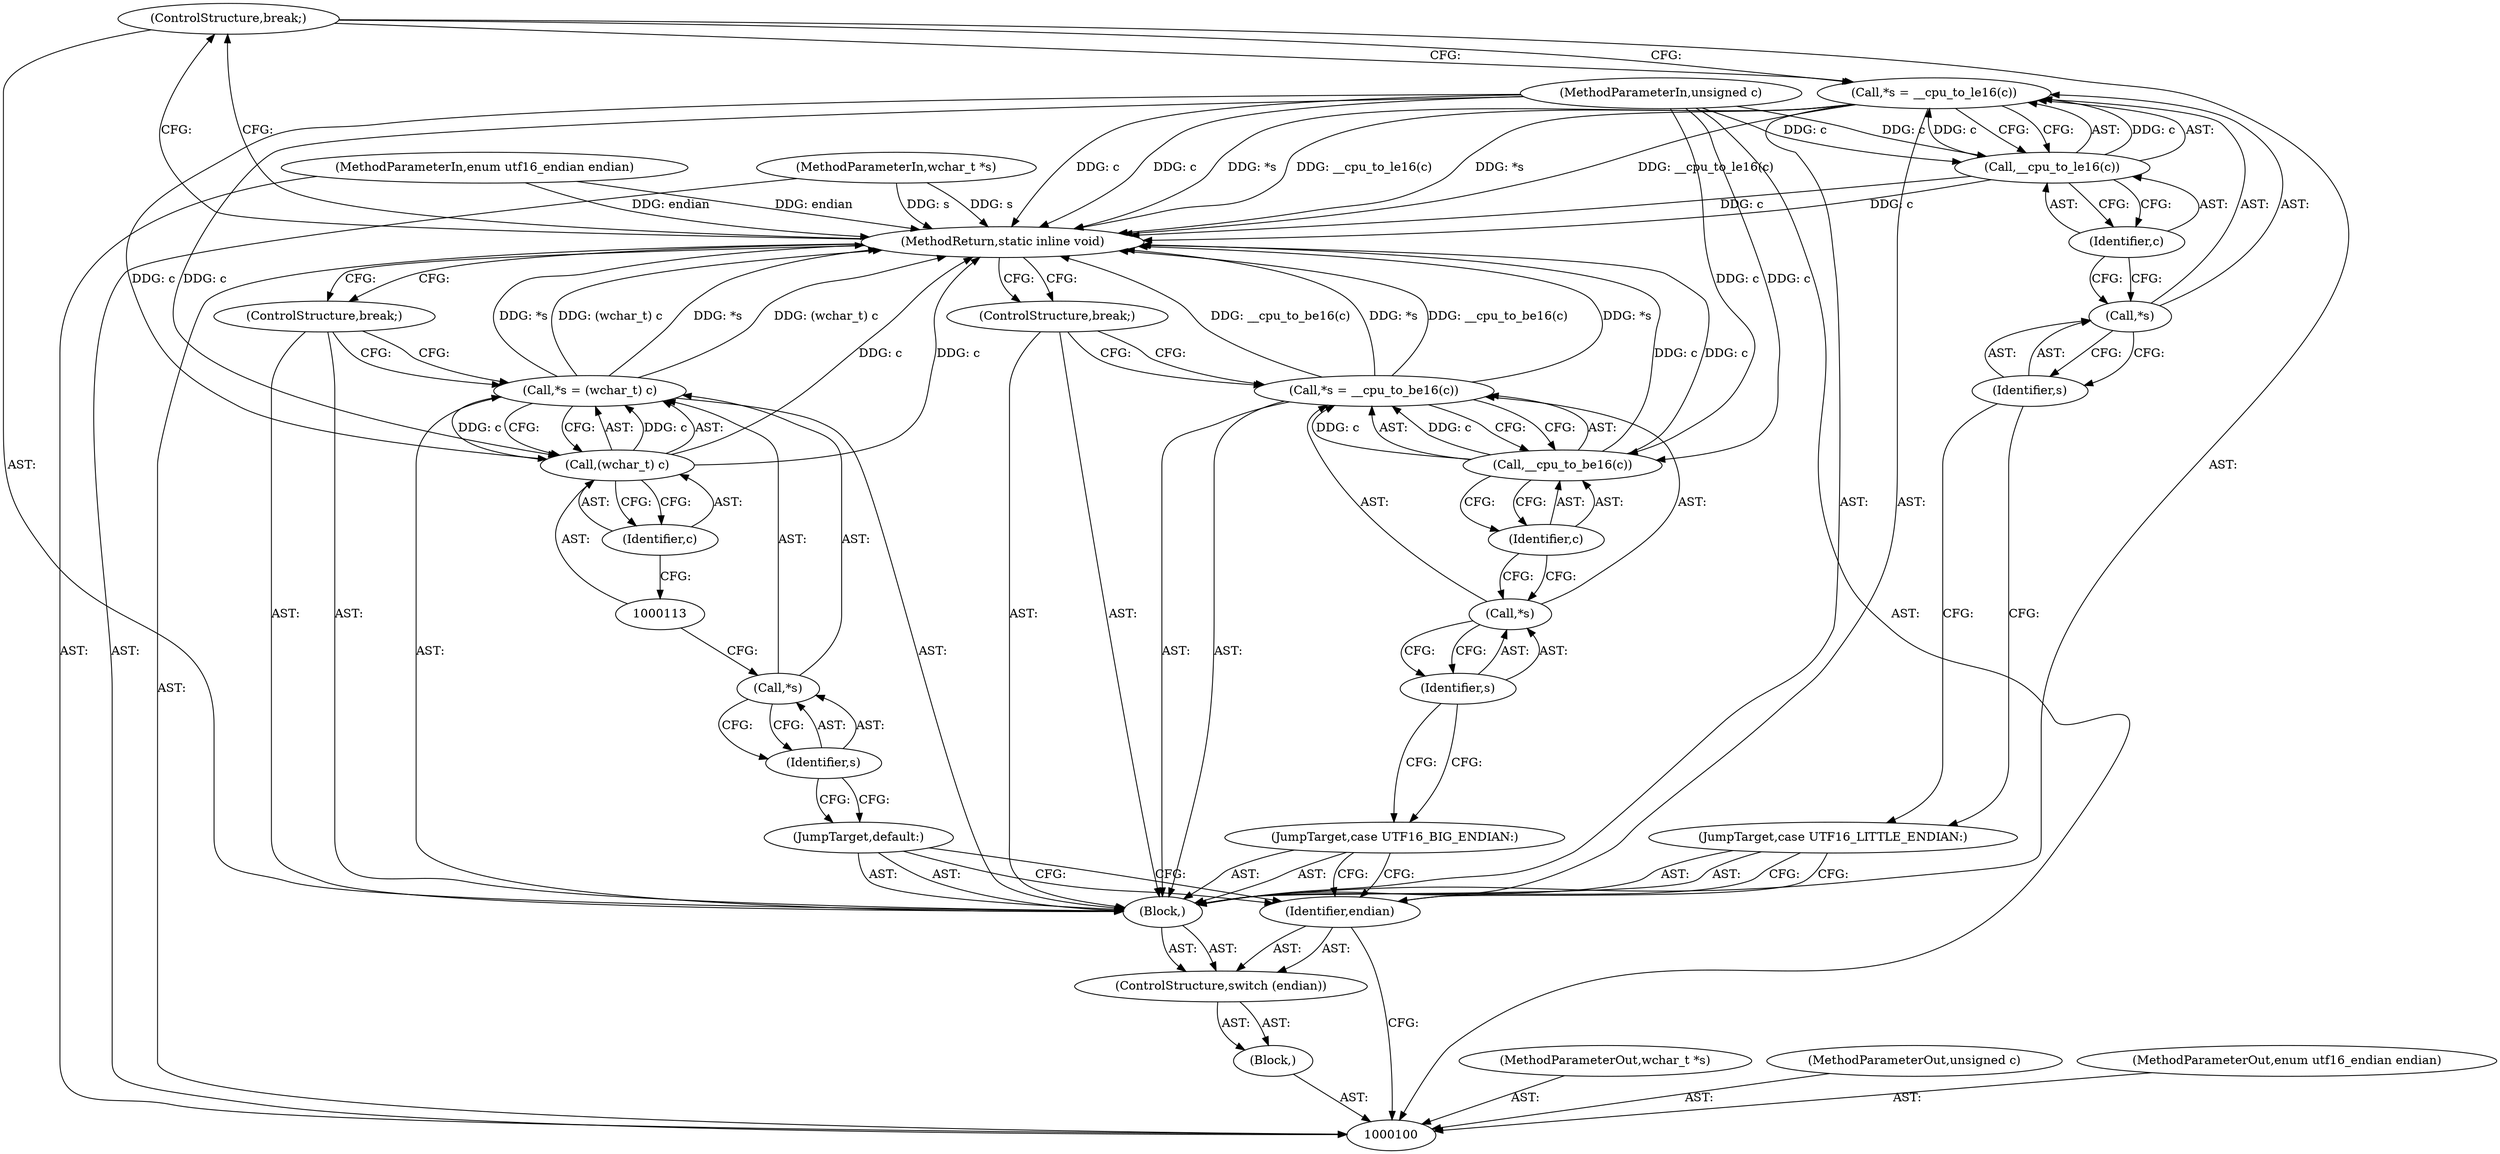 digraph "0_linux_0720a06a7518c9d0c0125bd5d1f3b6264c55c3dd_1" {
"1000122" [label="(ControlStructure,break;)"];
"1000123" [label="(JumpTarget,case UTF16_BIG_ENDIAN:)"];
"1000124" [label="(Call,*s = __cpu_to_be16(c))"];
"1000125" [label="(Call,*s)"];
"1000128" [label="(Identifier,c)"];
"1000126" [label="(Identifier,s)"];
"1000127" [label="(Call,__cpu_to_be16(c))"];
"1000129" [label="(ControlStructure,break;)"];
"1000130" [label="(MethodReturn,static inline void)"];
"1000101" [label="(MethodParameterIn,wchar_t *s)"];
"1000352" [label="(MethodParameterOut,wchar_t *s)"];
"1000102" [label="(MethodParameterIn,unsigned c)"];
"1000353" [label="(MethodParameterOut,unsigned c)"];
"1000103" [label="(MethodParameterIn,enum utf16_endian endian)"];
"1000354" [label="(MethodParameterOut,enum utf16_endian endian)"];
"1000104" [label="(Block,)"];
"1000105" [label="(ControlStructure,switch (endian))"];
"1000107" [label="(Block,)"];
"1000106" [label="(Identifier,endian)"];
"1000108" [label="(JumpTarget,default:)"];
"1000114" [label="(Identifier,c)"];
"1000109" [label="(Call,*s = (wchar_t) c)"];
"1000110" [label="(Call,*s)"];
"1000111" [label="(Identifier,s)"];
"1000112" [label="(Call,(wchar_t) c)"];
"1000115" [label="(ControlStructure,break;)"];
"1000116" [label="(JumpTarget,case UTF16_LITTLE_ENDIAN:)"];
"1000117" [label="(Call,*s = __cpu_to_le16(c))"];
"1000118" [label="(Call,*s)"];
"1000121" [label="(Identifier,c)"];
"1000119" [label="(Identifier,s)"];
"1000120" [label="(Call,__cpu_to_le16(c))"];
"1000122" -> "1000107"  [label="AST: "];
"1000122" -> "1000117"  [label="CFG: "];
"1000130" -> "1000122"  [label="CFG: "];
"1000123" -> "1000107"  [label="AST: "];
"1000123" -> "1000106"  [label="CFG: "];
"1000126" -> "1000123"  [label="CFG: "];
"1000124" -> "1000107"  [label="AST: "];
"1000124" -> "1000127"  [label="CFG: "];
"1000125" -> "1000124"  [label="AST: "];
"1000127" -> "1000124"  [label="AST: "];
"1000129" -> "1000124"  [label="CFG: "];
"1000124" -> "1000130"  [label="DDG: *s"];
"1000124" -> "1000130"  [label="DDG: __cpu_to_be16(c)"];
"1000127" -> "1000124"  [label="DDG: c"];
"1000125" -> "1000124"  [label="AST: "];
"1000125" -> "1000126"  [label="CFG: "];
"1000126" -> "1000125"  [label="AST: "];
"1000128" -> "1000125"  [label="CFG: "];
"1000128" -> "1000127"  [label="AST: "];
"1000128" -> "1000125"  [label="CFG: "];
"1000127" -> "1000128"  [label="CFG: "];
"1000126" -> "1000125"  [label="AST: "];
"1000126" -> "1000123"  [label="CFG: "];
"1000125" -> "1000126"  [label="CFG: "];
"1000127" -> "1000124"  [label="AST: "];
"1000127" -> "1000128"  [label="CFG: "];
"1000128" -> "1000127"  [label="AST: "];
"1000124" -> "1000127"  [label="CFG: "];
"1000127" -> "1000130"  [label="DDG: c"];
"1000127" -> "1000124"  [label="DDG: c"];
"1000102" -> "1000127"  [label="DDG: c"];
"1000129" -> "1000107"  [label="AST: "];
"1000129" -> "1000124"  [label="CFG: "];
"1000130" -> "1000129"  [label="CFG: "];
"1000130" -> "1000100"  [label="AST: "];
"1000130" -> "1000115"  [label="CFG: "];
"1000130" -> "1000122"  [label="CFG: "];
"1000130" -> "1000129"  [label="CFG: "];
"1000124" -> "1000130"  [label="DDG: *s"];
"1000124" -> "1000130"  [label="DDG: __cpu_to_be16(c)"];
"1000112" -> "1000130"  [label="DDG: c"];
"1000103" -> "1000130"  [label="DDG: endian"];
"1000120" -> "1000130"  [label="DDG: c"];
"1000117" -> "1000130"  [label="DDG: *s"];
"1000117" -> "1000130"  [label="DDG: __cpu_to_le16(c)"];
"1000127" -> "1000130"  [label="DDG: c"];
"1000102" -> "1000130"  [label="DDG: c"];
"1000109" -> "1000130"  [label="DDG: (wchar_t) c"];
"1000109" -> "1000130"  [label="DDG: *s"];
"1000101" -> "1000130"  [label="DDG: s"];
"1000101" -> "1000100"  [label="AST: "];
"1000101" -> "1000130"  [label="DDG: s"];
"1000352" -> "1000100"  [label="AST: "];
"1000102" -> "1000100"  [label="AST: "];
"1000102" -> "1000130"  [label="DDG: c"];
"1000102" -> "1000112"  [label="DDG: c"];
"1000102" -> "1000120"  [label="DDG: c"];
"1000102" -> "1000127"  [label="DDG: c"];
"1000353" -> "1000100"  [label="AST: "];
"1000103" -> "1000100"  [label="AST: "];
"1000103" -> "1000130"  [label="DDG: endian"];
"1000354" -> "1000100"  [label="AST: "];
"1000104" -> "1000100"  [label="AST: "];
"1000105" -> "1000104"  [label="AST: "];
"1000105" -> "1000104"  [label="AST: "];
"1000106" -> "1000105"  [label="AST: "];
"1000107" -> "1000105"  [label="AST: "];
"1000107" -> "1000105"  [label="AST: "];
"1000108" -> "1000107"  [label="AST: "];
"1000109" -> "1000107"  [label="AST: "];
"1000115" -> "1000107"  [label="AST: "];
"1000116" -> "1000107"  [label="AST: "];
"1000117" -> "1000107"  [label="AST: "];
"1000122" -> "1000107"  [label="AST: "];
"1000123" -> "1000107"  [label="AST: "];
"1000124" -> "1000107"  [label="AST: "];
"1000129" -> "1000107"  [label="AST: "];
"1000106" -> "1000105"  [label="AST: "];
"1000106" -> "1000100"  [label="CFG: "];
"1000108" -> "1000106"  [label="CFG: "];
"1000116" -> "1000106"  [label="CFG: "];
"1000123" -> "1000106"  [label="CFG: "];
"1000108" -> "1000107"  [label="AST: "];
"1000108" -> "1000106"  [label="CFG: "];
"1000111" -> "1000108"  [label="CFG: "];
"1000114" -> "1000112"  [label="AST: "];
"1000114" -> "1000113"  [label="CFG: "];
"1000112" -> "1000114"  [label="CFG: "];
"1000109" -> "1000107"  [label="AST: "];
"1000109" -> "1000112"  [label="CFG: "];
"1000110" -> "1000109"  [label="AST: "];
"1000112" -> "1000109"  [label="AST: "];
"1000115" -> "1000109"  [label="CFG: "];
"1000109" -> "1000130"  [label="DDG: (wchar_t) c"];
"1000109" -> "1000130"  [label="DDG: *s"];
"1000112" -> "1000109"  [label="DDG: c"];
"1000110" -> "1000109"  [label="AST: "];
"1000110" -> "1000111"  [label="CFG: "];
"1000111" -> "1000110"  [label="AST: "];
"1000113" -> "1000110"  [label="CFG: "];
"1000111" -> "1000110"  [label="AST: "];
"1000111" -> "1000108"  [label="CFG: "];
"1000110" -> "1000111"  [label="CFG: "];
"1000112" -> "1000109"  [label="AST: "];
"1000112" -> "1000114"  [label="CFG: "];
"1000113" -> "1000112"  [label="AST: "];
"1000114" -> "1000112"  [label="AST: "];
"1000109" -> "1000112"  [label="CFG: "];
"1000112" -> "1000130"  [label="DDG: c"];
"1000112" -> "1000109"  [label="DDG: c"];
"1000102" -> "1000112"  [label="DDG: c"];
"1000115" -> "1000107"  [label="AST: "];
"1000115" -> "1000109"  [label="CFG: "];
"1000130" -> "1000115"  [label="CFG: "];
"1000116" -> "1000107"  [label="AST: "];
"1000116" -> "1000106"  [label="CFG: "];
"1000119" -> "1000116"  [label="CFG: "];
"1000117" -> "1000107"  [label="AST: "];
"1000117" -> "1000120"  [label="CFG: "];
"1000118" -> "1000117"  [label="AST: "];
"1000120" -> "1000117"  [label="AST: "];
"1000122" -> "1000117"  [label="CFG: "];
"1000117" -> "1000130"  [label="DDG: *s"];
"1000117" -> "1000130"  [label="DDG: __cpu_to_le16(c)"];
"1000120" -> "1000117"  [label="DDG: c"];
"1000118" -> "1000117"  [label="AST: "];
"1000118" -> "1000119"  [label="CFG: "];
"1000119" -> "1000118"  [label="AST: "];
"1000121" -> "1000118"  [label="CFG: "];
"1000121" -> "1000120"  [label="AST: "];
"1000121" -> "1000118"  [label="CFG: "];
"1000120" -> "1000121"  [label="CFG: "];
"1000119" -> "1000118"  [label="AST: "];
"1000119" -> "1000116"  [label="CFG: "];
"1000118" -> "1000119"  [label="CFG: "];
"1000120" -> "1000117"  [label="AST: "];
"1000120" -> "1000121"  [label="CFG: "];
"1000121" -> "1000120"  [label="AST: "];
"1000117" -> "1000120"  [label="CFG: "];
"1000120" -> "1000130"  [label="DDG: c"];
"1000120" -> "1000117"  [label="DDG: c"];
"1000102" -> "1000120"  [label="DDG: c"];
}
